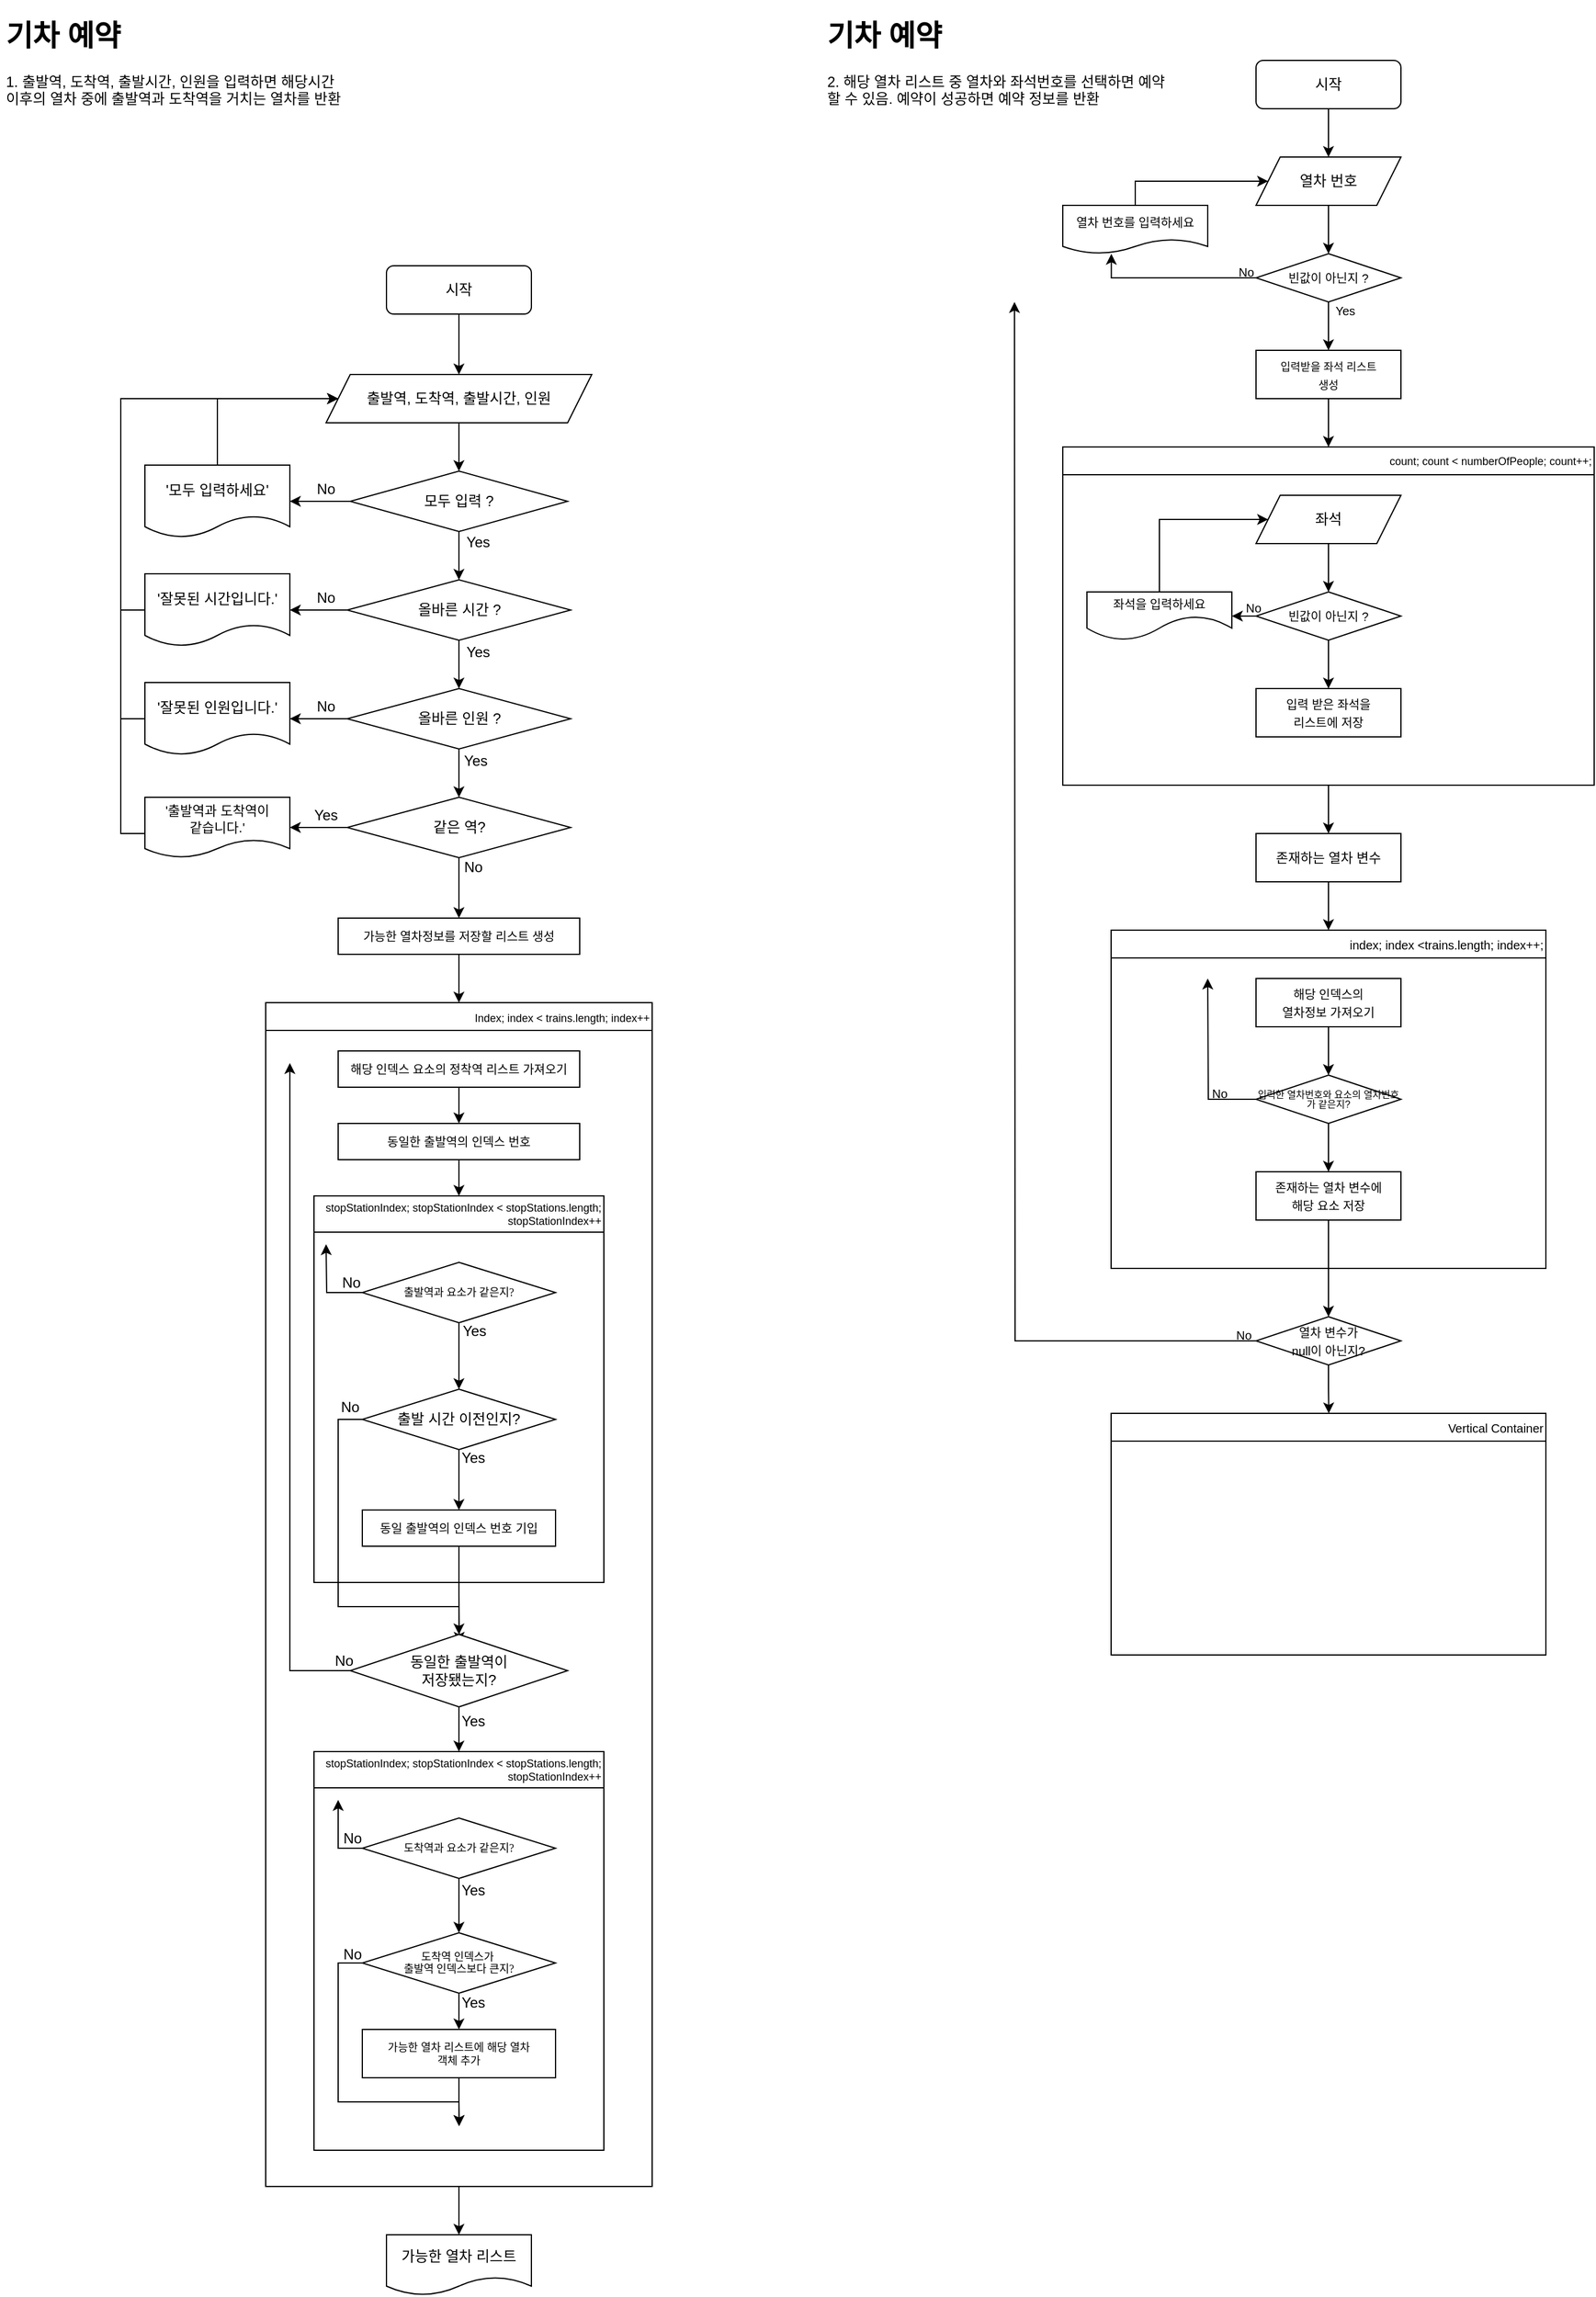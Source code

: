 <mxfile version="21.0.6" type="github">
  <diagram name="페이지-1" id="RF2ZQTDSKfN1Xpy7IFro">
    <mxGraphModel dx="628" dy="328" grid="1" gridSize="10" guides="1" tooltips="1" connect="1" arrows="1" fold="1" page="1" pageScale="1" pageWidth="1654" pageHeight="2336" math="0" shadow="0">
      <root>
        <mxCell id="0" />
        <mxCell id="1" parent="0" />
        <mxCell id="cRbMEcqVbHyRxsntm33S-1" value="&lt;h1&gt;기차 예약&lt;/h1&gt;&lt;p&gt;&lt;span style=&quot;background-color: initial;&quot;&gt;2. 해당 열차 리스트 중 열차와 좌석번호를 선택하면 예약할 수 있음. 예약이 성공하면 예약 정보를 반환&lt;/span&gt;&lt;br&gt;&lt;/p&gt;" style="text;html=1;strokeColor=none;fillColor=none;spacing=5;spacingTop=-20;whiteSpace=wrap;overflow=hidden;rounded=0;" parent="1" vertex="1">
          <mxGeometry x="720" y="40" width="290" height="110" as="geometry" />
        </mxCell>
        <mxCell id="cRbMEcqVbHyRxsntm33S-4" style="edgeStyle=orthogonalEdgeStyle;rounded=0;orthogonalLoop=1;jettySize=auto;html=1;exitX=0.5;exitY=1;exitDx=0;exitDy=0;entryX=0.5;entryY=0;entryDx=0;entryDy=0;" parent="1" source="cRbMEcqVbHyRxsntm33S-2" target="cRbMEcqVbHyRxsntm33S-3" edge="1">
          <mxGeometry relative="1" as="geometry" />
        </mxCell>
        <mxCell id="cRbMEcqVbHyRxsntm33S-2" value="시작" style="rounded=1;whiteSpace=wrap;html=1;" parent="1" vertex="1">
          <mxGeometry x="360" y="250" width="120" height="40" as="geometry" />
        </mxCell>
        <mxCell id="cRbMEcqVbHyRxsntm33S-7" style="edgeStyle=orthogonalEdgeStyle;rounded=0;orthogonalLoop=1;jettySize=auto;html=1;exitX=0.5;exitY=1;exitDx=0;exitDy=0;entryX=0.5;entryY=0;entryDx=0;entryDy=0;" parent="1" source="cRbMEcqVbHyRxsntm33S-3" target="cRbMEcqVbHyRxsntm33S-5" edge="1">
          <mxGeometry relative="1" as="geometry" />
        </mxCell>
        <mxCell id="cRbMEcqVbHyRxsntm33S-3" value="출발역, 도착역, 출발시간, 인원" style="shape=parallelogram;perimeter=parallelogramPerimeter;whiteSpace=wrap;html=1;fixedSize=1;" parent="1" vertex="1">
          <mxGeometry x="310" y="340" width="220" height="40" as="geometry" />
        </mxCell>
        <mxCell id="cRbMEcqVbHyRxsntm33S-9" style="edgeStyle=orthogonalEdgeStyle;rounded=0;orthogonalLoop=1;jettySize=auto;html=1;exitX=0;exitY=0.5;exitDx=0;exitDy=0;entryX=1;entryY=0.5;entryDx=0;entryDy=0;" parent="1" source="cRbMEcqVbHyRxsntm33S-5" target="cRbMEcqVbHyRxsntm33S-8" edge="1">
          <mxGeometry relative="1" as="geometry" />
        </mxCell>
        <mxCell id="cRbMEcqVbHyRxsntm33S-12" value="" style="edgeStyle=orthogonalEdgeStyle;rounded=0;orthogonalLoop=1;jettySize=auto;html=1;startArrow=none;" parent="1" source="cRbMEcqVbHyRxsntm33S-13" edge="1">
          <mxGeometry relative="1" as="geometry">
            <mxPoint x="250" y="445" as="targetPoint" />
          </mxGeometry>
        </mxCell>
        <mxCell id="cRbMEcqVbHyRxsntm33S-16" style="edgeStyle=orthogonalEdgeStyle;rounded=0;orthogonalLoop=1;jettySize=auto;html=1;entryX=0.5;entryY=0;entryDx=0;entryDy=0;" parent="1" source="cRbMEcqVbHyRxsntm33S-5" target="cRbMEcqVbHyRxsntm33S-15" edge="1">
          <mxGeometry relative="1" as="geometry" />
        </mxCell>
        <mxCell id="cRbMEcqVbHyRxsntm33S-5" value="모두 입력 ?" style="rhombus;whiteSpace=wrap;html=1;" parent="1" vertex="1">
          <mxGeometry x="330" y="420" width="180" height="50" as="geometry" />
        </mxCell>
        <mxCell id="cRbMEcqVbHyRxsntm33S-10" style="edgeStyle=orthogonalEdgeStyle;rounded=0;orthogonalLoop=1;jettySize=auto;html=1;exitX=0.5;exitY=0;exitDx=0;exitDy=0;" parent="1" source="cRbMEcqVbHyRxsntm33S-8" edge="1">
          <mxGeometry relative="1" as="geometry">
            <mxPoint x="320" y="360" as="targetPoint" />
            <Array as="points">
              <mxPoint x="220" y="360" />
            </Array>
          </mxGeometry>
        </mxCell>
        <mxCell id="cRbMEcqVbHyRxsntm33S-8" value="&#39;모두 입력하세요&#39;" style="shape=document;whiteSpace=wrap;html=1;boundedLbl=1;" parent="1" vertex="1">
          <mxGeometry x="160" y="415" width="120" height="60" as="geometry" />
        </mxCell>
        <mxCell id="cRbMEcqVbHyRxsntm33S-13" value="No" style="text;html=1;strokeColor=none;fillColor=none;align=center;verticalAlign=middle;whiteSpace=wrap;rounded=0;" parent="1" vertex="1">
          <mxGeometry x="280" y="420" width="60" height="30" as="geometry" />
        </mxCell>
        <mxCell id="cRbMEcqVbHyRxsntm33S-19" style="edgeStyle=orthogonalEdgeStyle;rounded=0;orthogonalLoop=1;jettySize=auto;html=1;exitX=0;exitY=0.5;exitDx=0;exitDy=0;entryX=1;entryY=0.5;entryDx=0;entryDy=0;" parent="1" source="cRbMEcqVbHyRxsntm33S-15" target="cRbMEcqVbHyRxsntm33S-17" edge="1">
          <mxGeometry relative="1" as="geometry" />
        </mxCell>
        <mxCell id="cRbMEcqVbHyRxsntm33S-27" style="edgeStyle=orthogonalEdgeStyle;rounded=0;orthogonalLoop=1;jettySize=auto;html=1;exitX=0.5;exitY=1;exitDx=0;exitDy=0;entryX=0.5;entryY=0;entryDx=0;entryDy=0;" parent="1" source="cRbMEcqVbHyRxsntm33S-15" target="cRbMEcqVbHyRxsntm33S-24" edge="1">
          <mxGeometry relative="1" as="geometry" />
        </mxCell>
        <mxCell id="cRbMEcqVbHyRxsntm33S-15" value="올바른 시간 ?" style="rhombus;whiteSpace=wrap;html=1;" parent="1" vertex="1">
          <mxGeometry x="327.5" y="510" width="185" height="50" as="geometry" />
        </mxCell>
        <mxCell id="cRbMEcqVbHyRxsntm33S-18" style="edgeStyle=orthogonalEdgeStyle;rounded=0;orthogonalLoop=1;jettySize=auto;html=1;exitX=0;exitY=0.5;exitDx=0;exitDy=0;entryX=0;entryY=0.5;entryDx=0;entryDy=0;" parent="1" source="cRbMEcqVbHyRxsntm33S-17" target="cRbMEcqVbHyRxsntm33S-3" edge="1">
          <mxGeometry relative="1" as="geometry">
            <Array as="points">
              <mxPoint x="140" y="535" />
              <mxPoint x="140" y="360" />
            </Array>
          </mxGeometry>
        </mxCell>
        <mxCell id="cRbMEcqVbHyRxsntm33S-17" value="&#39;잘못된 시간입니다.&#39;" style="shape=document;whiteSpace=wrap;html=1;boundedLbl=1;" parent="1" vertex="1">
          <mxGeometry x="160" y="505" width="120" height="60" as="geometry" />
        </mxCell>
        <mxCell id="cRbMEcqVbHyRxsntm33S-20" value="No" style="text;html=1;strokeColor=none;fillColor=none;align=center;verticalAlign=middle;whiteSpace=wrap;rounded=0;" parent="1" vertex="1">
          <mxGeometry x="280" y="510" width="60" height="30" as="geometry" />
        </mxCell>
        <mxCell id="cRbMEcqVbHyRxsntm33S-21" value="Yes" style="text;html=1;strokeColor=none;fillColor=none;align=center;verticalAlign=middle;whiteSpace=wrap;rounded=0;" parent="1" vertex="1">
          <mxGeometry x="406" y="464" width="60" height="30" as="geometry" />
        </mxCell>
        <mxCell id="cRbMEcqVbHyRxsntm33S-22" value="Yes" style="text;html=1;strokeColor=none;fillColor=none;align=center;verticalAlign=middle;whiteSpace=wrap;rounded=0;" parent="1" vertex="1">
          <mxGeometry x="406" y="555" width="60" height="30" as="geometry" />
        </mxCell>
        <mxCell id="cRbMEcqVbHyRxsntm33S-28" style="edgeStyle=orthogonalEdgeStyle;rounded=0;orthogonalLoop=1;jettySize=auto;html=1;exitX=0;exitY=0.5;exitDx=0;exitDy=0;entryX=1;entryY=0.5;entryDx=0;entryDy=0;" parent="1" source="cRbMEcqVbHyRxsntm33S-24" target="cRbMEcqVbHyRxsntm33S-25" edge="1">
          <mxGeometry relative="1" as="geometry" />
        </mxCell>
        <mxCell id="cRbMEcqVbHyRxsntm33S-76" style="edgeStyle=orthogonalEdgeStyle;rounded=0;orthogonalLoop=1;jettySize=auto;html=1;exitX=0.5;exitY=1;exitDx=0;exitDy=0;entryX=0.5;entryY=0;entryDx=0;entryDy=0;" parent="1" source="cRbMEcqVbHyRxsntm33S-24" target="cRbMEcqVbHyRxsntm33S-72" edge="1">
          <mxGeometry relative="1" as="geometry" />
        </mxCell>
        <mxCell id="cRbMEcqVbHyRxsntm33S-24" value="올바른 인원 ?" style="rhombus;whiteSpace=wrap;html=1;" parent="1" vertex="1">
          <mxGeometry x="327.5" y="600" width="185" height="50" as="geometry" />
        </mxCell>
        <mxCell id="cRbMEcqVbHyRxsntm33S-30" style="edgeStyle=orthogonalEdgeStyle;rounded=0;orthogonalLoop=1;jettySize=auto;html=1;exitX=0;exitY=0.5;exitDx=0;exitDy=0;" parent="1" source="cRbMEcqVbHyRxsntm33S-25" edge="1">
          <mxGeometry relative="1" as="geometry">
            <mxPoint x="320" y="360" as="targetPoint" />
            <Array as="points">
              <mxPoint x="140" y="625" />
              <mxPoint x="140" y="360" />
            </Array>
          </mxGeometry>
        </mxCell>
        <mxCell id="cRbMEcqVbHyRxsntm33S-25" value="&#39;잘못된 인원입니다.&#39;" style="shape=document;whiteSpace=wrap;html=1;boundedLbl=1;" parent="1" vertex="1">
          <mxGeometry x="160" y="595" width="120" height="60" as="geometry" />
        </mxCell>
        <mxCell id="cRbMEcqVbHyRxsntm33S-29" value="No" style="text;html=1;strokeColor=none;fillColor=none;align=center;verticalAlign=middle;whiteSpace=wrap;rounded=0;" parent="1" vertex="1">
          <mxGeometry x="280" y="600" width="60" height="30" as="geometry" />
        </mxCell>
        <mxCell id="cRbMEcqVbHyRxsntm33S-99" style="edgeStyle=orthogonalEdgeStyle;rounded=0;orthogonalLoop=1;jettySize=auto;html=1;exitX=0.5;exitY=1;exitDx=0;exitDy=0;entryX=0.5;entryY=0;entryDx=0;entryDy=0;" parent="1" source="cRbMEcqVbHyRxsntm33S-46" target="cRbMEcqVbHyRxsntm33S-31" edge="1">
          <mxGeometry relative="1" as="geometry" />
        </mxCell>
        <mxCell id="cRbMEcqVbHyRxsntm33S-46" value="&lt;span style=&quot;font-size: 10px;&quot;&gt;가능한 열차정보를 저장할 리스트 생성&lt;/span&gt;" style="rounded=0;whiteSpace=wrap;html=1;" parent="1" vertex="1">
          <mxGeometry x="320" y="790" width="200" height="30" as="geometry" />
        </mxCell>
        <mxCell id="cRbMEcqVbHyRxsntm33S-57" style="edgeStyle=orthogonalEdgeStyle;rounded=0;orthogonalLoop=1;jettySize=auto;html=1;exitX=0;exitY=0.5;exitDx=0;exitDy=0;" parent="1" source="cRbMEcqVbHyRxsntm33S-56" edge="1">
          <mxGeometry relative="1" as="geometry">
            <mxPoint x="280" y="910" as="targetPoint" />
            <Array as="points">
              <mxPoint x="280" y="1230" />
              <mxPoint x="280" y="816" />
            </Array>
          </mxGeometry>
        </mxCell>
        <mxCell id="cRbMEcqVbHyRxsntm33S-74" style="edgeStyle=orthogonalEdgeStyle;rounded=0;orthogonalLoop=1;jettySize=auto;html=1;exitX=0;exitY=0.5;exitDx=0;exitDy=0;entryX=1;entryY=0.5;entryDx=0;entryDy=0;" parent="1" source="cRbMEcqVbHyRxsntm33S-72" target="cRbMEcqVbHyRxsntm33S-73" edge="1">
          <mxGeometry relative="1" as="geometry" />
        </mxCell>
        <mxCell id="cRbMEcqVbHyRxsntm33S-79" style="edgeStyle=orthogonalEdgeStyle;rounded=0;orthogonalLoop=1;jettySize=auto;html=1;exitX=0.5;exitY=1;exitDx=0;exitDy=0;entryX=0.5;entryY=0;entryDx=0;entryDy=0;" parent="1" source="cRbMEcqVbHyRxsntm33S-72" target="cRbMEcqVbHyRxsntm33S-46" edge="1">
          <mxGeometry relative="1" as="geometry" />
        </mxCell>
        <mxCell id="cRbMEcqVbHyRxsntm33S-72" value="같은 역?" style="rhombus;whiteSpace=wrap;html=1;" parent="1" vertex="1">
          <mxGeometry x="327.5" y="690" width="185" height="50" as="geometry" />
        </mxCell>
        <mxCell id="cRbMEcqVbHyRxsntm33S-80" style="edgeStyle=orthogonalEdgeStyle;rounded=0;orthogonalLoop=1;jettySize=auto;html=1;exitX=0;exitY=0.5;exitDx=0;exitDy=0;" parent="1" source="cRbMEcqVbHyRxsntm33S-73" edge="1">
          <mxGeometry relative="1" as="geometry">
            <mxPoint x="320" y="360" as="targetPoint" />
            <Array as="points">
              <mxPoint x="140" y="720" />
              <mxPoint x="140" y="360" />
            </Array>
          </mxGeometry>
        </mxCell>
        <mxCell id="cRbMEcqVbHyRxsntm33S-73" value="&#39;출발역과 도착역이 &lt;br style=&quot;font-size: 11px;&quot;&gt;같습니다.&#39;" style="shape=document;whiteSpace=wrap;html=1;boundedLbl=1;fontSize=11;" parent="1" vertex="1">
          <mxGeometry x="160" y="690" width="120" height="50" as="geometry" />
        </mxCell>
        <mxCell id="cRbMEcqVbHyRxsntm33S-75" value="Yes" style="text;html=1;strokeColor=none;fillColor=none;align=center;verticalAlign=middle;whiteSpace=wrap;rounded=0;" parent="1" vertex="1">
          <mxGeometry x="280" y="690" width="60" height="30" as="geometry" />
        </mxCell>
        <mxCell id="cRbMEcqVbHyRxsntm33S-77" value="Yes" style="text;html=1;strokeColor=none;fillColor=none;align=center;verticalAlign=middle;whiteSpace=wrap;rounded=0;" parent="1" vertex="1">
          <mxGeometry x="404" y="645" width="60" height="30" as="geometry" />
        </mxCell>
        <mxCell id="cRbMEcqVbHyRxsntm33S-78" value="No" style="text;html=1;strokeColor=none;fillColor=none;align=center;verticalAlign=middle;whiteSpace=wrap;rounded=0;" parent="1" vertex="1">
          <mxGeometry x="402" y="733" width="60" height="30" as="geometry" />
        </mxCell>
        <mxCell id="cRbMEcqVbHyRxsntm33S-103" style="edgeStyle=orthogonalEdgeStyle;rounded=0;orthogonalLoop=1;jettySize=auto;html=1;exitX=0.5;exitY=1;exitDx=0;exitDy=0;entryX=0.5;entryY=0;entryDx=0;entryDy=0;" parent="1" source="cRbMEcqVbHyRxsntm33S-31" target="cRbMEcqVbHyRxsntm33S-102" edge="1">
          <mxGeometry relative="1" as="geometry" />
        </mxCell>
        <mxCell id="cRbMEcqVbHyRxsntm33S-31" value="&lt;span style=&quot;font-weight: normal;&quot;&gt;&lt;font style=&quot;font-size: 9px;&quot;&gt;Index; index &amp;lt; trains.length; index++&lt;/font&gt;&lt;/span&gt;" style="swimlane;whiteSpace=wrap;html=1;align=right;" parent="1" vertex="1">
          <mxGeometry x="260" y="860" width="320" height="980" as="geometry">
            <mxRectangle x="320" y="710" width="200" height="30" as="alternateBounds" />
          </mxGeometry>
        </mxCell>
        <mxCell id="cRbMEcqVbHyRxsntm33S-54" style="edgeStyle=orthogonalEdgeStyle;rounded=0;orthogonalLoop=1;jettySize=auto;html=1;exitX=0.5;exitY=1;exitDx=0;exitDy=0;entryX=0.5;entryY=0;entryDx=0;entryDy=0;" parent="cRbMEcqVbHyRxsntm33S-31" source="cRbMEcqVbHyRxsntm33S-34" target="cRbMEcqVbHyRxsntm33S-51" edge="1">
          <mxGeometry relative="1" as="geometry" />
        </mxCell>
        <mxCell id="cRbMEcqVbHyRxsntm33S-34" value="&lt;font style=&quot;font-size: 10px;&quot;&gt;해당 인덱스 요소의 정착역 리스트 가져오기&lt;/font&gt;" style="rounded=0;whiteSpace=wrap;html=1;" parent="cRbMEcqVbHyRxsntm33S-31" vertex="1">
          <mxGeometry x="60" y="40" width="200" height="30" as="geometry" />
        </mxCell>
        <mxCell id="cRbMEcqVbHyRxsntm33S-35" value="&lt;span style=&quot;font-weight: normal; font-size: 9px;&quot;&gt;&lt;font style=&quot;font-size: 9px;&quot;&gt;stopStationIndex; stopStationIndex &amp;lt; stopStations.length; stopStationIndex++&lt;/font&gt;&lt;/span&gt;" style="swimlane;whiteSpace=wrap;html=1;startSize=30;fontSize=9;align=right;" parent="cRbMEcqVbHyRxsntm33S-31" vertex="1">
          <mxGeometry x="40" y="160" width="240" height="320" as="geometry" />
        </mxCell>
        <mxCell id="cRbMEcqVbHyRxsntm33S-45" style="edgeStyle=orthogonalEdgeStyle;rounded=0;orthogonalLoop=1;jettySize=auto;html=1;exitX=0;exitY=0.5;exitDx=0;exitDy=0;" parent="cRbMEcqVbHyRxsntm33S-35" source="cRbMEcqVbHyRxsntm33S-36" edge="1">
          <mxGeometry relative="1" as="geometry">
            <mxPoint x="10" y="40" as="targetPoint" />
          </mxGeometry>
        </mxCell>
        <mxCell id="cRbMEcqVbHyRxsntm33S-83" style="edgeStyle=orthogonalEdgeStyle;rounded=0;orthogonalLoop=1;jettySize=auto;html=1;exitX=0.5;exitY=1;exitDx=0;exitDy=0;entryX=0.5;entryY=0;entryDx=0;entryDy=0;" parent="cRbMEcqVbHyRxsntm33S-35" source="cRbMEcqVbHyRxsntm33S-36" target="cRbMEcqVbHyRxsntm33S-69" edge="1">
          <mxGeometry relative="1" as="geometry" />
        </mxCell>
        <mxCell id="cRbMEcqVbHyRxsntm33S-36" value="&lt;p style=&quot;font-size: 9px;&quot;&gt;&lt;font face=&quot;Tahoma&quot; style=&quot;font-size: 9px;&quot;&gt;출발역과 요소가 같은지?&lt;/font&gt;&lt;/p&gt;" style="rhombus;whiteSpace=wrap;html=1;fontSize=9;" parent="cRbMEcqVbHyRxsntm33S-35" vertex="1">
          <mxGeometry x="40" y="55" width="160" height="50" as="geometry" />
        </mxCell>
        <mxCell id="cRbMEcqVbHyRxsntm33S-85" style="edgeStyle=orthogonalEdgeStyle;rounded=0;orthogonalLoop=1;jettySize=auto;html=1;exitX=0.5;exitY=1;exitDx=0;exitDy=0;" parent="cRbMEcqVbHyRxsntm33S-35" source="cRbMEcqVbHyRxsntm33S-41" edge="1">
          <mxGeometry relative="1" as="geometry">
            <mxPoint x="120.276" y="370" as="targetPoint" />
          </mxGeometry>
        </mxCell>
        <mxCell id="cRbMEcqVbHyRxsntm33S-41" value="&lt;font style=&quot;font-size: 10px;&quot;&gt;동일 출발역의 인덱스 번호 기입&lt;/font&gt;" style="rounded=0;whiteSpace=wrap;html=1;fontSize=11;" parent="cRbMEcqVbHyRxsntm33S-35" vertex="1">
          <mxGeometry x="40" y="260" width="160" height="30" as="geometry" />
        </mxCell>
        <mxCell id="cRbMEcqVbHyRxsntm33S-84" style="edgeStyle=orthogonalEdgeStyle;rounded=0;orthogonalLoop=1;jettySize=auto;html=1;exitX=0.5;exitY=1;exitDx=0;exitDy=0;entryX=0.5;entryY=0;entryDx=0;entryDy=0;" parent="cRbMEcqVbHyRxsntm33S-35" source="cRbMEcqVbHyRxsntm33S-69" target="cRbMEcqVbHyRxsntm33S-41" edge="1">
          <mxGeometry relative="1" as="geometry" />
        </mxCell>
        <mxCell id="cRbMEcqVbHyRxsntm33S-69" value="출발 시간 이전인지?" style="rhombus;whiteSpace=wrap;html=1;" parent="cRbMEcqVbHyRxsntm33S-35" vertex="1">
          <mxGeometry x="40" y="160" width="160" height="50" as="geometry" />
        </mxCell>
        <mxCell id="cRbMEcqVbHyRxsntm33S-81" value="No" style="text;html=1;strokeColor=none;fillColor=none;align=center;verticalAlign=middle;whiteSpace=wrap;rounded=0;" parent="cRbMEcqVbHyRxsntm33S-35" vertex="1">
          <mxGeometry x="1" y="57" width="60" height="30" as="geometry" />
        </mxCell>
        <mxCell id="cRbMEcqVbHyRxsntm33S-82" value="No" style="text;html=1;strokeColor=none;fillColor=none;align=center;verticalAlign=middle;whiteSpace=wrap;rounded=0;" parent="cRbMEcqVbHyRxsntm33S-35" vertex="1">
          <mxGeometry y="160" width="60" height="30" as="geometry" />
        </mxCell>
        <mxCell id="cRbMEcqVbHyRxsntm33S-86" value="Yes" style="text;html=1;strokeColor=none;fillColor=none;align=center;verticalAlign=middle;whiteSpace=wrap;rounded=0;" parent="cRbMEcqVbHyRxsntm33S-35" vertex="1">
          <mxGeometry x="103" y="97" width="60" height="30" as="geometry" />
        </mxCell>
        <mxCell id="cRbMEcqVbHyRxsntm33S-87" value="Yes" style="text;html=1;strokeColor=none;fillColor=none;align=center;verticalAlign=middle;whiteSpace=wrap;rounded=0;" parent="cRbMEcqVbHyRxsntm33S-35" vertex="1">
          <mxGeometry x="102" y="202" width="60" height="30" as="geometry" />
        </mxCell>
        <mxCell id="cRbMEcqVbHyRxsntm33S-55" style="edgeStyle=orthogonalEdgeStyle;rounded=0;orthogonalLoop=1;jettySize=auto;html=1;exitX=0.5;exitY=1;exitDx=0;exitDy=0;entryX=0.5;entryY=0;entryDx=0;entryDy=0;" parent="cRbMEcqVbHyRxsntm33S-31" source="cRbMEcqVbHyRxsntm33S-51" target="cRbMEcqVbHyRxsntm33S-35" edge="1">
          <mxGeometry relative="1" as="geometry" />
        </mxCell>
        <mxCell id="cRbMEcqVbHyRxsntm33S-51" value="&lt;font style=&quot;font-size: 10px;&quot;&gt;동일한 출발역의 인덱스 번호&lt;/font&gt;" style="rounded=0;whiteSpace=wrap;html=1;" parent="cRbMEcqVbHyRxsntm33S-31" vertex="1">
          <mxGeometry x="60" y="100" width="200" height="30" as="geometry" />
        </mxCell>
        <mxCell id="cRbMEcqVbHyRxsntm33S-58" value="&lt;span style=&quot;font-weight: normal; font-size: 9px;&quot;&gt;&lt;font style=&quot;font-size: 9px;&quot;&gt;stopStationIndex; stopStationIndex &amp;lt; stopStations.length; stopStationIndex++&lt;/font&gt;&lt;/span&gt;" style="swimlane;whiteSpace=wrap;html=1;startSize=30;fontSize=9;align=right;" parent="cRbMEcqVbHyRxsntm33S-31" vertex="1">
          <mxGeometry x="40" y="620" width="240" height="330" as="geometry" />
        </mxCell>
        <mxCell id="cRbMEcqVbHyRxsntm33S-59" style="edgeStyle=orthogonalEdgeStyle;rounded=0;orthogonalLoop=1;jettySize=auto;html=1;exitX=0.5;exitY=1;exitDx=0;exitDy=0;entryX=0.5;entryY=0;entryDx=0;entryDy=0;" parent="cRbMEcqVbHyRxsntm33S-58" source="cRbMEcqVbHyRxsntm33S-61" target="cRbMEcqVbHyRxsntm33S-65" edge="1">
          <mxGeometry relative="1" as="geometry">
            <mxPoint x="120" y="135" as="targetPoint" />
          </mxGeometry>
        </mxCell>
        <mxCell id="cRbMEcqVbHyRxsntm33S-60" style="edgeStyle=orthogonalEdgeStyle;rounded=0;orthogonalLoop=1;jettySize=auto;html=1;exitX=0;exitY=0.5;exitDx=0;exitDy=0;" parent="cRbMEcqVbHyRxsntm33S-58" source="cRbMEcqVbHyRxsntm33S-61" edge="1">
          <mxGeometry relative="1" as="geometry">
            <mxPoint x="20" y="40" as="targetPoint" />
            <Array as="points">
              <mxPoint x="20" y="80" />
              <mxPoint x="20" y="40" />
            </Array>
          </mxGeometry>
        </mxCell>
        <mxCell id="cRbMEcqVbHyRxsntm33S-61" value="&lt;p style=&quot;font-size: 9px;&quot;&gt;&lt;font face=&quot;Tahoma&quot; style=&quot;font-size: 9px;&quot;&gt;도착역과 요소가 같은지?&lt;/font&gt;&lt;/p&gt;" style="rhombus;whiteSpace=wrap;html=1;fontSize=9;" parent="cRbMEcqVbHyRxsntm33S-58" vertex="1">
          <mxGeometry x="40" y="55" width="160" height="50" as="geometry" />
        </mxCell>
        <mxCell id="cRbMEcqVbHyRxsntm33S-91" style="edgeStyle=orthogonalEdgeStyle;rounded=0;orthogonalLoop=1;jettySize=auto;html=1;exitX=0.5;exitY=1;exitDx=0;exitDy=0;entryX=0.5;entryY=0;entryDx=0;entryDy=0;" parent="cRbMEcqVbHyRxsntm33S-58" source="cRbMEcqVbHyRxsntm33S-65" target="cRbMEcqVbHyRxsntm33S-67" edge="1">
          <mxGeometry relative="1" as="geometry" />
        </mxCell>
        <mxCell id="cRbMEcqVbHyRxsntm33S-100" style="edgeStyle=orthogonalEdgeStyle;rounded=0;orthogonalLoop=1;jettySize=auto;html=1;exitX=0;exitY=0.5;exitDx=0;exitDy=0;" parent="cRbMEcqVbHyRxsntm33S-58" source="cRbMEcqVbHyRxsntm33S-65" edge="1">
          <mxGeometry relative="1" as="geometry">
            <mxPoint x="120" y="310" as="targetPoint" />
            <Array as="points">
              <mxPoint x="20" y="175" />
              <mxPoint x="20" y="290" />
            </Array>
          </mxGeometry>
        </mxCell>
        <mxCell id="cRbMEcqVbHyRxsntm33S-65" value="&lt;p style=&quot;font-size: 9px; line-height: 10%;&quot;&gt;&lt;font face=&quot;Tahoma&quot; style=&quot;font-size: 9px;&quot;&gt;도착역 인덱스가&amp;nbsp;&lt;/font&gt;&lt;/p&gt;&lt;p style=&quot;font-size: 9px; line-height: 10%;&quot;&gt;&lt;font face=&quot;Tahoma&quot; style=&quot;font-size: 9px;&quot;&gt;출발역 인덱스보다 큰지?&lt;/font&gt;&lt;/p&gt;" style="rhombus;whiteSpace=wrap;html=1;fontSize=9;" parent="cRbMEcqVbHyRxsntm33S-58" vertex="1">
          <mxGeometry x="40" y="150" width="160" height="50" as="geometry" />
        </mxCell>
        <mxCell id="cRbMEcqVbHyRxsntm33S-101" style="edgeStyle=orthogonalEdgeStyle;rounded=0;orthogonalLoop=1;jettySize=auto;html=1;exitX=0.5;exitY=1;exitDx=0;exitDy=0;" parent="cRbMEcqVbHyRxsntm33S-58" source="cRbMEcqVbHyRxsntm33S-67" edge="1">
          <mxGeometry relative="1" as="geometry">
            <mxPoint x="120.276" y="310" as="targetPoint" />
          </mxGeometry>
        </mxCell>
        <mxCell id="cRbMEcqVbHyRxsntm33S-67" value="가능한 열차 리스트에 해당 열차 &lt;br&gt;객체 추가" style="rounded=0;whiteSpace=wrap;html=1;fontSize=9;" parent="cRbMEcqVbHyRxsntm33S-58" vertex="1">
          <mxGeometry x="40" y="230" width="160" height="40" as="geometry" />
        </mxCell>
        <mxCell id="cRbMEcqVbHyRxsntm33S-92" value="No" style="text;html=1;strokeColor=none;fillColor=none;align=center;verticalAlign=middle;whiteSpace=wrap;rounded=0;" parent="cRbMEcqVbHyRxsntm33S-58" vertex="1">
          <mxGeometry x="2" y="57" width="60" height="30" as="geometry" />
        </mxCell>
        <mxCell id="cRbMEcqVbHyRxsntm33S-93" value="No" style="text;html=1;strokeColor=none;fillColor=none;align=center;verticalAlign=middle;whiteSpace=wrap;rounded=0;" parent="cRbMEcqVbHyRxsntm33S-58" vertex="1">
          <mxGeometry x="2" y="153" width="60" height="30" as="geometry" />
        </mxCell>
        <mxCell id="cRbMEcqVbHyRxsntm33S-95" value="Yes" style="text;html=1;strokeColor=none;fillColor=none;align=center;verticalAlign=middle;whiteSpace=wrap;rounded=0;" parent="cRbMEcqVbHyRxsntm33S-58" vertex="1">
          <mxGeometry x="102" y="100" width="60" height="30" as="geometry" />
        </mxCell>
        <mxCell id="cRbMEcqVbHyRxsntm33S-96" value="Yes" style="text;html=1;strokeColor=none;fillColor=none;align=center;verticalAlign=middle;whiteSpace=wrap;rounded=0;" parent="cRbMEcqVbHyRxsntm33S-58" vertex="1">
          <mxGeometry x="102" y="193" width="60" height="30" as="geometry" />
        </mxCell>
        <mxCell id="cRbMEcqVbHyRxsntm33S-90" style="edgeStyle=orthogonalEdgeStyle;rounded=0;orthogonalLoop=1;jettySize=auto;html=1;exitX=0.5;exitY=1;exitDx=0;exitDy=0;entryX=0.5;entryY=0;entryDx=0;entryDy=0;" parent="cRbMEcqVbHyRxsntm33S-31" source="cRbMEcqVbHyRxsntm33S-56" target="cRbMEcqVbHyRxsntm33S-58" edge="1">
          <mxGeometry relative="1" as="geometry" />
        </mxCell>
        <mxCell id="cRbMEcqVbHyRxsntm33S-56" value="동일한 출발역이 &lt;br&gt;저장됐는지?" style="rhombus;whiteSpace=wrap;html=1;" parent="cRbMEcqVbHyRxsntm33S-31" vertex="1">
          <mxGeometry x="70" y="523" width="180" height="60" as="geometry" />
        </mxCell>
        <mxCell id="cRbMEcqVbHyRxsntm33S-71" style="edgeStyle=orthogonalEdgeStyle;rounded=0;orthogonalLoop=1;jettySize=auto;html=1;exitX=0;exitY=0.5;exitDx=0;exitDy=0;entryX=0.5;entryY=0;entryDx=0;entryDy=0;" parent="cRbMEcqVbHyRxsntm33S-31" source="cRbMEcqVbHyRxsntm33S-69" target="cRbMEcqVbHyRxsntm33S-56" edge="1">
          <mxGeometry relative="1" as="geometry">
            <Array as="points">
              <mxPoint x="60" y="345" />
              <mxPoint x="60" y="500" />
              <mxPoint x="160" y="500" />
            </Array>
          </mxGeometry>
        </mxCell>
        <mxCell id="cRbMEcqVbHyRxsntm33S-89" value="No" style="text;html=1;strokeColor=none;fillColor=none;align=center;verticalAlign=middle;whiteSpace=wrap;rounded=0;" parent="cRbMEcqVbHyRxsntm33S-31" vertex="1">
          <mxGeometry x="35" y="530" width="60" height="30" as="geometry" />
        </mxCell>
        <mxCell id="cRbMEcqVbHyRxsntm33S-94" value="Yes" style="text;html=1;strokeColor=none;fillColor=none;align=center;verticalAlign=middle;whiteSpace=wrap;rounded=0;" parent="cRbMEcqVbHyRxsntm33S-31" vertex="1">
          <mxGeometry x="142" y="580" width="60" height="30" as="geometry" />
        </mxCell>
        <mxCell id="cRbMEcqVbHyRxsntm33S-102" value="가능한 열차 리스트" style="shape=document;whiteSpace=wrap;html=1;boundedLbl=1;" parent="1" vertex="1">
          <mxGeometry x="360" y="1880" width="120" height="50" as="geometry" />
        </mxCell>
        <mxCell id="KlIbFlZ1iCcrMXt9_DOa-1" value="&lt;h1&gt;기차 예약&lt;/h1&gt;&lt;p&gt;1. 출발역, 도착역, 출발시간, 인원을 입력하면 해당시간 이후의 열차 중에 출발역과 도착역을 거치는 열차를 반환&lt;/p&gt;" style="text;html=1;strokeColor=none;fillColor=none;spacing=5;spacingTop=-20;whiteSpace=wrap;overflow=hidden;rounded=0;" vertex="1" parent="1">
          <mxGeometry x="40" y="40" width="290" height="190" as="geometry" />
        </mxCell>
        <mxCell id="KlIbFlZ1iCcrMXt9_DOa-4" style="edgeStyle=orthogonalEdgeStyle;rounded=0;orthogonalLoop=1;jettySize=auto;html=1;exitX=0.5;exitY=1;exitDx=0;exitDy=0;entryX=0.5;entryY=0;entryDx=0;entryDy=0;" edge="1" parent="1" source="KlIbFlZ1iCcrMXt9_DOa-2" target="KlIbFlZ1iCcrMXt9_DOa-3">
          <mxGeometry relative="1" as="geometry" />
        </mxCell>
        <mxCell id="KlIbFlZ1iCcrMXt9_DOa-2" value="시작" style="rounded=1;whiteSpace=wrap;html=1;" vertex="1" parent="1">
          <mxGeometry x="1080" y="80" width="120" height="40" as="geometry" />
        </mxCell>
        <mxCell id="KlIbFlZ1iCcrMXt9_DOa-13" style="edgeStyle=orthogonalEdgeStyle;rounded=0;orthogonalLoop=1;jettySize=auto;html=1;exitX=0.5;exitY=1;exitDx=0;exitDy=0;entryX=0.5;entryY=0;entryDx=0;entryDy=0;" edge="1" parent="1" source="KlIbFlZ1iCcrMXt9_DOa-3" target="KlIbFlZ1iCcrMXt9_DOa-12">
          <mxGeometry relative="1" as="geometry" />
        </mxCell>
        <mxCell id="KlIbFlZ1iCcrMXt9_DOa-3" value="열차 번호" style="shape=parallelogram;perimeter=parallelogramPerimeter;whiteSpace=wrap;html=1;fixedSize=1;" vertex="1" parent="1">
          <mxGeometry x="1080" y="160" width="120" height="40" as="geometry" />
        </mxCell>
        <mxCell id="KlIbFlZ1iCcrMXt9_DOa-33" style="edgeStyle=orthogonalEdgeStyle;rounded=0;orthogonalLoop=1;jettySize=auto;html=1;exitX=0.5;exitY=1;exitDx=0;exitDy=0;entryX=0.5;entryY=0;entryDx=0;entryDy=0;" edge="1" parent="1" source="KlIbFlZ1iCcrMXt9_DOa-5" target="KlIbFlZ1iCcrMXt9_DOa-32">
          <mxGeometry relative="1" as="geometry" />
        </mxCell>
        <mxCell id="KlIbFlZ1iCcrMXt9_DOa-5" value="&lt;font style=&quot;font-weight: normal; font-size: 9px;&quot;&gt;count; count &amp;lt; numberOfPeople; count++;&lt;/font&gt;" style="swimlane;whiteSpace=wrap;html=1;align=right;fontSize=9;" vertex="1" parent="1">
          <mxGeometry x="920" y="400" width="440" height="280" as="geometry" />
        </mxCell>
        <mxCell id="KlIbFlZ1iCcrMXt9_DOa-16" style="edgeStyle=orthogonalEdgeStyle;rounded=0;orthogonalLoop=1;jettySize=auto;html=1;exitX=0.5;exitY=1;exitDx=0;exitDy=0;entryX=0.5;entryY=0;entryDx=0;entryDy=0;" edge="1" parent="KlIbFlZ1iCcrMXt9_DOa-5" source="KlIbFlZ1iCcrMXt9_DOa-8" target="KlIbFlZ1iCcrMXt9_DOa-15">
          <mxGeometry relative="1" as="geometry" />
        </mxCell>
        <mxCell id="KlIbFlZ1iCcrMXt9_DOa-8" value="좌석" style="shape=parallelogram;perimeter=parallelogramPerimeter;whiteSpace=wrap;html=1;fixedSize=1;" vertex="1" parent="KlIbFlZ1iCcrMXt9_DOa-5">
          <mxGeometry x="160" y="40" width="120" height="40" as="geometry" />
        </mxCell>
        <mxCell id="KlIbFlZ1iCcrMXt9_DOa-9" value="&lt;font style=&quot;font-size: 10px;&quot;&gt;입력 받은 좌석을 &lt;br&gt;리스트에 저장&lt;/font&gt;" style="rounded=0;whiteSpace=wrap;html=1;" vertex="1" parent="KlIbFlZ1iCcrMXt9_DOa-5">
          <mxGeometry x="160" y="200" width="120" height="40" as="geometry" />
        </mxCell>
        <mxCell id="KlIbFlZ1iCcrMXt9_DOa-17" style="edgeStyle=orthogonalEdgeStyle;rounded=0;orthogonalLoop=1;jettySize=auto;html=1;exitX=0.5;exitY=1;exitDx=0;exitDy=0;entryX=0.5;entryY=0;entryDx=0;entryDy=0;" edge="1" parent="KlIbFlZ1iCcrMXt9_DOa-5" source="KlIbFlZ1iCcrMXt9_DOa-15" target="KlIbFlZ1iCcrMXt9_DOa-9">
          <mxGeometry relative="1" as="geometry" />
        </mxCell>
        <mxCell id="KlIbFlZ1iCcrMXt9_DOa-28" style="edgeStyle=orthogonalEdgeStyle;rounded=0;orthogonalLoop=1;jettySize=auto;html=1;exitX=0;exitY=0.5;exitDx=0;exitDy=0;entryX=1;entryY=0.5;entryDx=0;entryDy=0;" edge="1" parent="KlIbFlZ1iCcrMXt9_DOa-5" source="KlIbFlZ1iCcrMXt9_DOa-15" target="KlIbFlZ1iCcrMXt9_DOa-25">
          <mxGeometry relative="1" as="geometry" />
        </mxCell>
        <mxCell id="KlIbFlZ1iCcrMXt9_DOa-15" value="&lt;font style=&quot;font-size: 10px;&quot;&gt;빈값이 아닌지 ?&lt;/font&gt;" style="rhombus;whiteSpace=wrap;html=1;" vertex="1" parent="KlIbFlZ1iCcrMXt9_DOa-5">
          <mxGeometry x="160" y="120" width="120" height="40" as="geometry" />
        </mxCell>
        <mxCell id="KlIbFlZ1iCcrMXt9_DOa-29" style="edgeStyle=orthogonalEdgeStyle;rounded=0;orthogonalLoop=1;jettySize=auto;html=1;exitX=0.5;exitY=0;exitDx=0;exitDy=0;entryX=0;entryY=0.5;entryDx=0;entryDy=0;" edge="1" parent="KlIbFlZ1iCcrMXt9_DOa-5" source="KlIbFlZ1iCcrMXt9_DOa-25" target="KlIbFlZ1iCcrMXt9_DOa-8">
          <mxGeometry relative="1" as="geometry">
            <Array as="points">
              <mxPoint x="80" y="60" />
            </Array>
          </mxGeometry>
        </mxCell>
        <mxCell id="KlIbFlZ1iCcrMXt9_DOa-25" value="&lt;font style=&quot;font-size: 10px;&quot;&gt;좌석을 입력하세요&lt;/font&gt;" style="shape=document;whiteSpace=wrap;html=1;boundedLbl=1;size=0.5;" vertex="1" parent="KlIbFlZ1iCcrMXt9_DOa-5">
          <mxGeometry x="20" y="120" width="120" height="40" as="geometry" />
        </mxCell>
        <mxCell id="KlIbFlZ1iCcrMXt9_DOa-30" value="No" style="text;html=1;strokeColor=none;fillColor=none;align=center;verticalAlign=middle;whiteSpace=wrap;rounded=0;fontSize=10;" vertex="1" parent="KlIbFlZ1iCcrMXt9_DOa-5">
          <mxGeometry x="128" y="118" width="60" height="30" as="geometry" />
        </mxCell>
        <mxCell id="KlIbFlZ1iCcrMXt9_DOa-10" style="edgeStyle=orthogonalEdgeStyle;rounded=0;orthogonalLoop=1;jettySize=auto;html=1;exitX=0.5;exitY=1;exitDx=0;exitDy=0;entryX=0.5;entryY=0;entryDx=0;entryDy=0;" edge="1" parent="1" source="KlIbFlZ1iCcrMXt9_DOa-6" target="KlIbFlZ1iCcrMXt9_DOa-5">
          <mxGeometry relative="1" as="geometry" />
        </mxCell>
        <mxCell id="KlIbFlZ1iCcrMXt9_DOa-6" value="&lt;font style=&quot;font-size: 9px;&quot;&gt;입력받을 좌석 리스트 &lt;br&gt;생성&lt;/font&gt;" style="rounded=0;whiteSpace=wrap;html=1;" vertex="1" parent="1">
          <mxGeometry x="1080" y="320" width="120" height="40" as="geometry" />
        </mxCell>
        <mxCell id="KlIbFlZ1iCcrMXt9_DOa-14" style="edgeStyle=orthogonalEdgeStyle;rounded=0;orthogonalLoop=1;jettySize=auto;html=1;exitX=0.5;exitY=1;exitDx=0;exitDy=0;entryX=0.5;entryY=0;entryDx=0;entryDy=0;" edge="1" parent="1" source="KlIbFlZ1iCcrMXt9_DOa-12" target="KlIbFlZ1iCcrMXt9_DOa-6">
          <mxGeometry relative="1" as="geometry" />
        </mxCell>
        <mxCell id="KlIbFlZ1iCcrMXt9_DOa-23" style="edgeStyle=orthogonalEdgeStyle;rounded=0;orthogonalLoop=1;jettySize=auto;html=1;exitX=0;exitY=0.5;exitDx=0;exitDy=0;entryX=0.335;entryY=1.002;entryDx=0;entryDy=0;entryPerimeter=0;" edge="1" parent="1" source="KlIbFlZ1iCcrMXt9_DOa-12" target="KlIbFlZ1iCcrMXt9_DOa-21">
          <mxGeometry relative="1" as="geometry" />
        </mxCell>
        <mxCell id="KlIbFlZ1iCcrMXt9_DOa-12" value="&lt;font style=&quot;font-size: 10px;&quot;&gt;빈값이 아닌지 ?&lt;/font&gt;" style="rhombus;whiteSpace=wrap;html=1;" vertex="1" parent="1">
          <mxGeometry x="1080" y="240" width="120" height="40" as="geometry" />
        </mxCell>
        <mxCell id="KlIbFlZ1iCcrMXt9_DOa-19" value="Yes" style="text;html=1;strokeColor=none;fillColor=none;align=center;verticalAlign=middle;whiteSpace=wrap;rounded=0;fontSize=10;" vertex="1" parent="1">
          <mxGeometry x="1124" y="272" width="60" height="30" as="geometry" />
        </mxCell>
        <mxCell id="KlIbFlZ1iCcrMXt9_DOa-20" value="No" style="text;html=1;strokeColor=none;fillColor=none;align=center;verticalAlign=middle;whiteSpace=wrap;rounded=0;fontSize=10;" vertex="1" parent="1">
          <mxGeometry x="1042" y="240" width="60" height="30" as="geometry" />
        </mxCell>
        <mxCell id="KlIbFlZ1iCcrMXt9_DOa-24" style="edgeStyle=orthogonalEdgeStyle;rounded=0;orthogonalLoop=1;jettySize=auto;html=1;exitX=0.5;exitY=0;exitDx=0;exitDy=0;entryX=0;entryY=0.5;entryDx=0;entryDy=0;" edge="1" parent="1" source="KlIbFlZ1iCcrMXt9_DOa-21" target="KlIbFlZ1iCcrMXt9_DOa-3">
          <mxGeometry relative="1" as="geometry" />
        </mxCell>
        <mxCell id="KlIbFlZ1iCcrMXt9_DOa-21" value="&lt;font style=&quot;font-size: 10px;&quot;&gt;열차 번호를 입력하세요&lt;/font&gt;" style="shape=document;whiteSpace=wrap;html=1;boundedLbl=1;" vertex="1" parent="1">
          <mxGeometry x="920" y="200" width="120" height="40" as="geometry" />
        </mxCell>
        <mxCell id="KlIbFlZ1iCcrMXt9_DOa-31" value="&lt;span style=&quot;font-size: 10px; font-weight: 400;&quot;&gt;index; index &amp;lt;trains.length; index++;&lt;/span&gt;" style="swimlane;whiteSpace=wrap;html=1;align=right;" vertex="1" parent="1">
          <mxGeometry x="960" y="800" width="360" height="280" as="geometry" />
        </mxCell>
        <mxCell id="KlIbFlZ1iCcrMXt9_DOa-40" style="edgeStyle=orthogonalEdgeStyle;rounded=0;orthogonalLoop=1;jettySize=auto;html=1;exitX=0.5;exitY=1;exitDx=0;exitDy=0;entryX=0.5;entryY=0;entryDx=0;entryDy=0;" edge="1" parent="KlIbFlZ1iCcrMXt9_DOa-31" source="KlIbFlZ1iCcrMXt9_DOa-35" target="KlIbFlZ1iCcrMXt9_DOa-36">
          <mxGeometry relative="1" as="geometry" />
        </mxCell>
        <mxCell id="KlIbFlZ1iCcrMXt9_DOa-35" value="&lt;font style=&quot;font-size: 10px;&quot;&gt;해당 인덱스의 &lt;br&gt;열차정보 가져오기&lt;/font&gt;" style="rounded=0;whiteSpace=wrap;html=1;" vertex="1" parent="KlIbFlZ1iCcrMXt9_DOa-31">
          <mxGeometry x="120" y="40" width="120" height="40" as="geometry" />
        </mxCell>
        <mxCell id="KlIbFlZ1iCcrMXt9_DOa-39" style="edgeStyle=orthogonalEdgeStyle;rounded=0;orthogonalLoop=1;jettySize=auto;html=1;exitX=0.5;exitY=1;exitDx=0;exitDy=0;entryX=0.5;entryY=0;entryDx=0;entryDy=0;" edge="1" parent="KlIbFlZ1iCcrMXt9_DOa-31" source="KlIbFlZ1iCcrMXt9_DOa-36" target="KlIbFlZ1iCcrMXt9_DOa-37">
          <mxGeometry relative="1" as="geometry" />
        </mxCell>
        <mxCell id="KlIbFlZ1iCcrMXt9_DOa-42" style="edgeStyle=orthogonalEdgeStyle;rounded=0;orthogonalLoop=1;jettySize=auto;html=1;exitX=0;exitY=0.5;exitDx=0;exitDy=0;" edge="1" parent="KlIbFlZ1iCcrMXt9_DOa-31" source="KlIbFlZ1iCcrMXt9_DOa-36">
          <mxGeometry relative="1" as="geometry">
            <mxPoint x="80" y="40" as="targetPoint" />
          </mxGeometry>
        </mxCell>
        <mxCell id="KlIbFlZ1iCcrMXt9_DOa-36" value="&lt;p style=&quot;line-height: 100%; font-size: 8px;&quot;&gt;&lt;font style=&quot;font-size: 8px;&quot;&gt;입력한 열차번호와 요소의 열차번호가 같은지?&lt;/font&gt;&lt;/p&gt;" style="rhombus;whiteSpace=wrap;html=1;" vertex="1" parent="KlIbFlZ1iCcrMXt9_DOa-31">
          <mxGeometry x="120" y="120" width="120" height="40" as="geometry" />
        </mxCell>
        <mxCell id="KlIbFlZ1iCcrMXt9_DOa-43" style="edgeStyle=orthogonalEdgeStyle;rounded=0;orthogonalLoop=1;jettySize=auto;html=1;exitX=0.5;exitY=1;exitDx=0;exitDy=0;" edge="1" parent="KlIbFlZ1iCcrMXt9_DOa-31" source="KlIbFlZ1iCcrMXt9_DOa-37">
          <mxGeometry relative="1" as="geometry">
            <mxPoint x="180" y="320" as="targetPoint" />
          </mxGeometry>
        </mxCell>
        <mxCell id="KlIbFlZ1iCcrMXt9_DOa-37" value="&lt;span style=&quot;font-size: 10px;&quot;&gt;존재하는 열차 변수에 &lt;br&gt;해당 요소 저장&lt;/span&gt;" style="rounded=0;whiteSpace=wrap;html=1;" vertex="1" parent="KlIbFlZ1iCcrMXt9_DOa-31">
          <mxGeometry x="120" y="200" width="120" height="40" as="geometry" />
        </mxCell>
        <mxCell id="KlIbFlZ1iCcrMXt9_DOa-41" value="No" style="text;html=1;strokeColor=none;fillColor=none;align=center;verticalAlign=middle;whiteSpace=wrap;rounded=0;fontSize=10;" vertex="1" parent="KlIbFlZ1iCcrMXt9_DOa-31">
          <mxGeometry x="60" y="120" width="60" height="30" as="geometry" />
        </mxCell>
        <mxCell id="KlIbFlZ1iCcrMXt9_DOa-34" style="edgeStyle=orthogonalEdgeStyle;rounded=0;orthogonalLoop=1;jettySize=auto;html=1;exitX=0.5;exitY=1;exitDx=0;exitDy=0;entryX=0.5;entryY=0;entryDx=0;entryDy=0;" edge="1" parent="1" source="KlIbFlZ1iCcrMXt9_DOa-32" target="KlIbFlZ1iCcrMXt9_DOa-31">
          <mxGeometry relative="1" as="geometry" />
        </mxCell>
        <mxCell id="KlIbFlZ1iCcrMXt9_DOa-32" value="존재하는 열차 변수" style="rounded=0;whiteSpace=wrap;html=1;fontSize=11;" vertex="1" parent="1">
          <mxGeometry x="1080" y="720" width="120" height="40" as="geometry" />
        </mxCell>
        <mxCell id="KlIbFlZ1iCcrMXt9_DOa-45" style="edgeStyle=orthogonalEdgeStyle;rounded=0;orthogonalLoop=1;jettySize=auto;html=1;exitX=0;exitY=0.5;exitDx=0;exitDy=0;" edge="1" parent="1" source="KlIbFlZ1iCcrMXt9_DOa-44">
          <mxGeometry relative="1" as="geometry">
            <mxPoint x="880" y="280" as="targetPoint" />
          </mxGeometry>
        </mxCell>
        <mxCell id="KlIbFlZ1iCcrMXt9_DOa-47" style="edgeStyle=orthogonalEdgeStyle;rounded=0;orthogonalLoop=1;jettySize=auto;html=1;exitX=0.5;exitY=1;exitDx=0;exitDy=0;" edge="1" parent="1" source="KlIbFlZ1iCcrMXt9_DOa-44">
          <mxGeometry relative="1" as="geometry">
            <mxPoint x="1140.276" y="1200" as="targetPoint" />
          </mxGeometry>
        </mxCell>
        <mxCell id="KlIbFlZ1iCcrMXt9_DOa-44" value="&lt;span style=&quot;font-size: 10px;&quot;&gt;열차 변수가 &lt;br&gt;null이 아닌지?&lt;/span&gt;" style="rhombus;whiteSpace=wrap;html=1;" vertex="1" parent="1">
          <mxGeometry x="1080" y="1120" width="120" height="40" as="geometry" />
        </mxCell>
        <mxCell id="KlIbFlZ1iCcrMXt9_DOa-46" value="No" style="text;html=1;strokeColor=none;fillColor=none;align=center;verticalAlign=middle;whiteSpace=wrap;rounded=0;fontSize=10;" vertex="1" parent="1">
          <mxGeometry x="1040" y="1120" width="60" height="30" as="geometry" />
        </mxCell>
        <mxCell id="KlIbFlZ1iCcrMXt9_DOa-48" value="&lt;span style=&quot;font-weight: normal;&quot;&gt;&lt;font style=&quot;font-size: 10px;&quot;&gt;Vertical Container&lt;/font&gt;&lt;/span&gt;" style="swimlane;whiteSpace=wrap;html=1;align=right;" vertex="1" parent="1">
          <mxGeometry x="960" y="1200" width="360" height="200" as="geometry" />
        </mxCell>
      </root>
    </mxGraphModel>
  </diagram>
</mxfile>
